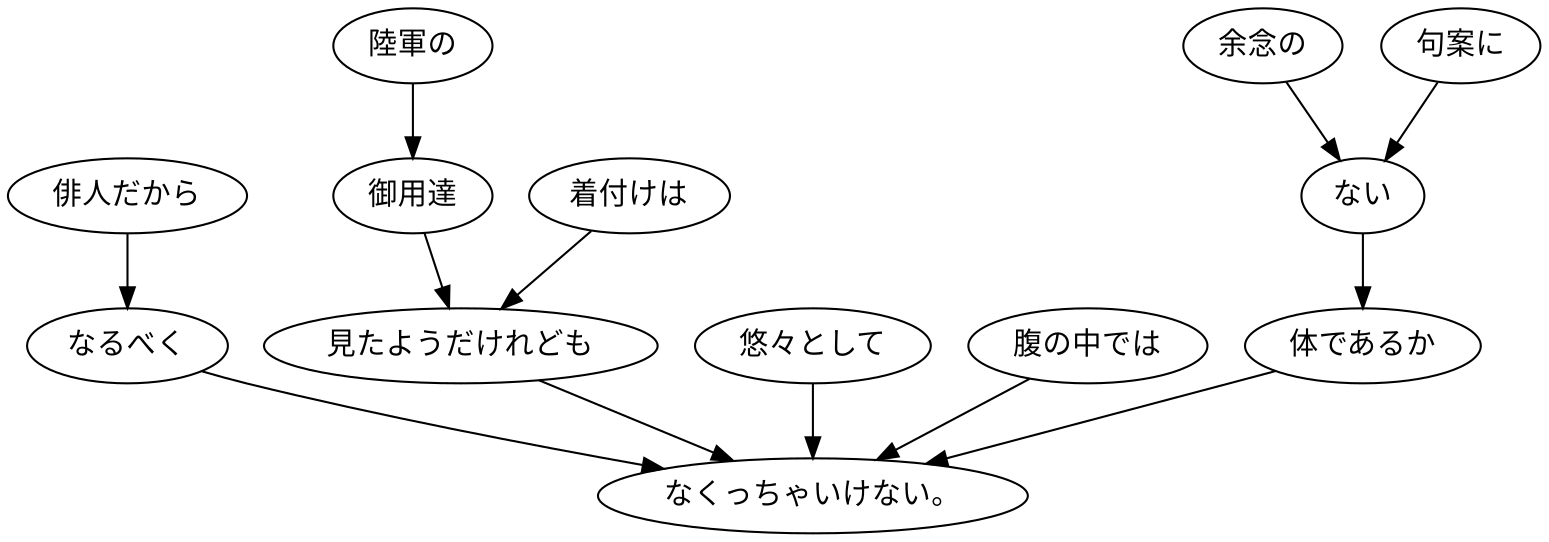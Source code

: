 digraph graph3781 {
	node0 [label="着付けは"];
	node1 [label="陸軍の"];
	node2 [label="御用達"];
	node3 [label="見たようだけれども"];
	node4 [label="俳人だから"];
	node5 [label="なるべく"];
	node6 [label="悠々として"];
	node7 [label="腹の中では"];
	node8 [label="句案に"];
	node9 [label="余念の"];
	node10 [label="ない"];
	node11 [label="体であるか"];
	node12 [label="なくっちゃいけない。"];
	node0 -> node3;
	node1 -> node2;
	node2 -> node3;
	node3 -> node12;
	node4 -> node5;
	node5 -> node12;
	node6 -> node12;
	node7 -> node12;
	node8 -> node10;
	node9 -> node10;
	node10 -> node11;
	node11 -> node12;
}
